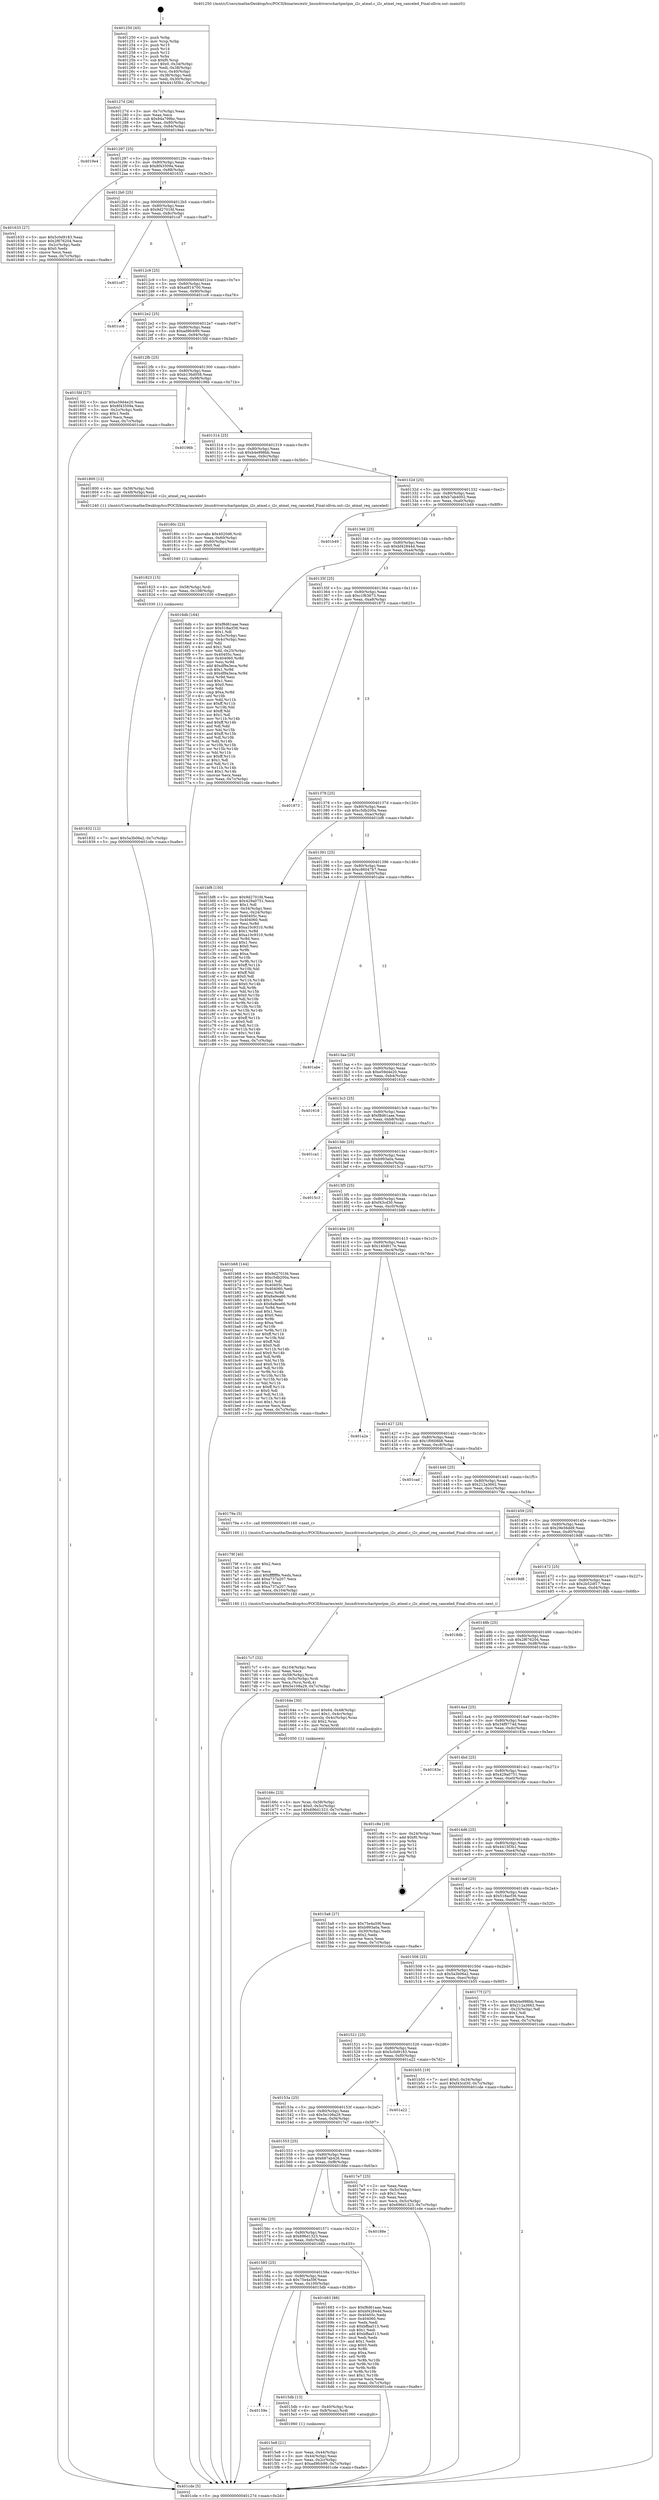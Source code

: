 digraph "0x401250" {
  label = "0x401250 (/mnt/c/Users/mathe/Desktop/tcc/POCII/binaries/extr_linuxdriverschartpmtpm_i2c_atmel.c_i2c_atmel_req_canceled_Final-ollvm.out::main(0))"
  labelloc = "t"
  node[shape=record]

  Entry [label="",width=0.3,height=0.3,shape=circle,fillcolor=black,style=filled]
  "0x40127d" [label="{
     0x40127d [26]\l
     | [instrs]\l
     &nbsp;&nbsp;0x40127d \<+3\>: mov -0x7c(%rbp),%eax\l
     &nbsp;&nbsp;0x401280 \<+2\>: mov %eax,%ecx\l
     &nbsp;&nbsp;0x401282 \<+6\>: sub $0x84a799bc,%ecx\l
     &nbsp;&nbsp;0x401288 \<+3\>: mov %eax,-0x80(%rbp)\l
     &nbsp;&nbsp;0x40128b \<+6\>: mov %ecx,-0x84(%rbp)\l
     &nbsp;&nbsp;0x401291 \<+6\>: je 00000000004019e4 \<main+0x794\>\l
  }"]
  "0x4019e4" [label="{
     0x4019e4\l
  }", style=dashed]
  "0x401297" [label="{
     0x401297 [25]\l
     | [instrs]\l
     &nbsp;&nbsp;0x401297 \<+5\>: jmp 000000000040129c \<main+0x4c\>\l
     &nbsp;&nbsp;0x40129c \<+3\>: mov -0x80(%rbp),%eax\l
     &nbsp;&nbsp;0x40129f \<+5\>: sub $0x8f43509a,%eax\l
     &nbsp;&nbsp;0x4012a4 \<+6\>: mov %eax,-0x88(%rbp)\l
     &nbsp;&nbsp;0x4012aa \<+6\>: je 0000000000401633 \<main+0x3e3\>\l
  }"]
  Exit [label="",width=0.3,height=0.3,shape=circle,fillcolor=black,style=filled,peripheries=2]
  "0x401633" [label="{
     0x401633 [27]\l
     | [instrs]\l
     &nbsp;&nbsp;0x401633 \<+5\>: mov $0x5c0d9183,%eax\l
     &nbsp;&nbsp;0x401638 \<+5\>: mov $0x2f676204,%ecx\l
     &nbsp;&nbsp;0x40163d \<+3\>: mov -0x2c(%rbp),%edx\l
     &nbsp;&nbsp;0x401640 \<+3\>: cmp $0x0,%edx\l
     &nbsp;&nbsp;0x401643 \<+3\>: cmove %ecx,%eax\l
     &nbsp;&nbsp;0x401646 \<+3\>: mov %eax,-0x7c(%rbp)\l
     &nbsp;&nbsp;0x401649 \<+5\>: jmp 0000000000401cde \<main+0xa8e\>\l
  }"]
  "0x4012b0" [label="{
     0x4012b0 [25]\l
     | [instrs]\l
     &nbsp;&nbsp;0x4012b0 \<+5\>: jmp 00000000004012b5 \<main+0x65\>\l
     &nbsp;&nbsp;0x4012b5 \<+3\>: mov -0x80(%rbp),%eax\l
     &nbsp;&nbsp;0x4012b8 \<+5\>: sub $0x9d2701fd,%eax\l
     &nbsp;&nbsp;0x4012bd \<+6\>: mov %eax,-0x8c(%rbp)\l
     &nbsp;&nbsp;0x4012c3 \<+6\>: je 0000000000401cd7 \<main+0xa87\>\l
  }"]
  "0x401832" [label="{
     0x401832 [12]\l
     | [instrs]\l
     &nbsp;&nbsp;0x401832 \<+7\>: movl $0x5a3b06a2,-0x7c(%rbp)\l
     &nbsp;&nbsp;0x401839 \<+5\>: jmp 0000000000401cde \<main+0xa8e\>\l
  }"]
  "0x401cd7" [label="{
     0x401cd7\l
  }", style=dashed]
  "0x4012c9" [label="{
     0x4012c9 [25]\l
     | [instrs]\l
     &nbsp;&nbsp;0x4012c9 \<+5\>: jmp 00000000004012ce \<main+0x7e\>\l
     &nbsp;&nbsp;0x4012ce \<+3\>: mov -0x80(%rbp),%eax\l
     &nbsp;&nbsp;0x4012d1 \<+5\>: sub $0xa0f14700,%eax\l
     &nbsp;&nbsp;0x4012d6 \<+6\>: mov %eax,-0x90(%rbp)\l
     &nbsp;&nbsp;0x4012dc \<+6\>: je 0000000000401cc6 \<main+0xa76\>\l
  }"]
  "0x401823" [label="{
     0x401823 [15]\l
     | [instrs]\l
     &nbsp;&nbsp;0x401823 \<+4\>: mov -0x58(%rbp),%rdi\l
     &nbsp;&nbsp;0x401827 \<+6\>: mov %eax,-0x108(%rbp)\l
     &nbsp;&nbsp;0x40182d \<+5\>: call 0000000000401030 \<free@plt\>\l
     | [calls]\l
     &nbsp;&nbsp;0x401030 \{1\} (unknown)\l
  }"]
  "0x401cc6" [label="{
     0x401cc6\l
  }", style=dashed]
  "0x4012e2" [label="{
     0x4012e2 [25]\l
     | [instrs]\l
     &nbsp;&nbsp;0x4012e2 \<+5\>: jmp 00000000004012e7 \<main+0x97\>\l
     &nbsp;&nbsp;0x4012e7 \<+3\>: mov -0x80(%rbp),%eax\l
     &nbsp;&nbsp;0x4012ea \<+5\>: sub $0xad9fcb99,%eax\l
     &nbsp;&nbsp;0x4012ef \<+6\>: mov %eax,-0x94(%rbp)\l
     &nbsp;&nbsp;0x4012f5 \<+6\>: je 00000000004015fd \<main+0x3ad\>\l
  }"]
  "0x40180c" [label="{
     0x40180c [23]\l
     | [instrs]\l
     &nbsp;&nbsp;0x40180c \<+10\>: movabs $0x4020d6,%rdi\l
     &nbsp;&nbsp;0x401816 \<+3\>: mov %eax,-0x60(%rbp)\l
     &nbsp;&nbsp;0x401819 \<+3\>: mov -0x60(%rbp),%esi\l
     &nbsp;&nbsp;0x40181c \<+2\>: mov $0x0,%al\l
     &nbsp;&nbsp;0x40181e \<+5\>: call 0000000000401040 \<printf@plt\>\l
     | [calls]\l
     &nbsp;&nbsp;0x401040 \{1\} (unknown)\l
  }"]
  "0x4015fd" [label="{
     0x4015fd [27]\l
     | [instrs]\l
     &nbsp;&nbsp;0x4015fd \<+5\>: mov $0xe59d4e20,%eax\l
     &nbsp;&nbsp;0x401602 \<+5\>: mov $0x8f43509a,%ecx\l
     &nbsp;&nbsp;0x401607 \<+3\>: mov -0x2c(%rbp),%edx\l
     &nbsp;&nbsp;0x40160a \<+3\>: cmp $0x1,%edx\l
     &nbsp;&nbsp;0x40160d \<+3\>: cmovl %ecx,%eax\l
     &nbsp;&nbsp;0x401610 \<+3\>: mov %eax,-0x7c(%rbp)\l
     &nbsp;&nbsp;0x401613 \<+5\>: jmp 0000000000401cde \<main+0xa8e\>\l
  }"]
  "0x4012fb" [label="{
     0x4012fb [25]\l
     | [instrs]\l
     &nbsp;&nbsp;0x4012fb \<+5\>: jmp 0000000000401300 \<main+0xb0\>\l
     &nbsp;&nbsp;0x401300 \<+3\>: mov -0x80(%rbp),%eax\l
     &nbsp;&nbsp;0x401303 \<+5\>: sub $0xb136d058,%eax\l
     &nbsp;&nbsp;0x401308 \<+6\>: mov %eax,-0x98(%rbp)\l
     &nbsp;&nbsp;0x40130e \<+6\>: je 000000000040196b \<main+0x71b\>\l
  }"]
  "0x4017c7" [label="{
     0x4017c7 [32]\l
     | [instrs]\l
     &nbsp;&nbsp;0x4017c7 \<+6\>: mov -0x104(%rbp),%ecx\l
     &nbsp;&nbsp;0x4017cd \<+3\>: imul %eax,%ecx\l
     &nbsp;&nbsp;0x4017d0 \<+4\>: mov -0x58(%rbp),%rsi\l
     &nbsp;&nbsp;0x4017d4 \<+4\>: movslq -0x5c(%rbp),%rdi\l
     &nbsp;&nbsp;0x4017d8 \<+3\>: mov %ecx,(%rsi,%rdi,4)\l
     &nbsp;&nbsp;0x4017db \<+7\>: movl $0x5e108a29,-0x7c(%rbp)\l
     &nbsp;&nbsp;0x4017e2 \<+5\>: jmp 0000000000401cde \<main+0xa8e\>\l
  }"]
  "0x40196b" [label="{
     0x40196b\l
  }", style=dashed]
  "0x401314" [label="{
     0x401314 [25]\l
     | [instrs]\l
     &nbsp;&nbsp;0x401314 \<+5\>: jmp 0000000000401319 \<main+0xc9\>\l
     &nbsp;&nbsp;0x401319 \<+3\>: mov -0x80(%rbp),%eax\l
     &nbsp;&nbsp;0x40131c \<+5\>: sub $0xb4e998bb,%eax\l
     &nbsp;&nbsp;0x401321 \<+6\>: mov %eax,-0x9c(%rbp)\l
     &nbsp;&nbsp;0x401327 \<+6\>: je 0000000000401800 \<main+0x5b0\>\l
  }"]
  "0x40179f" [label="{
     0x40179f [40]\l
     | [instrs]\l
     &nbsp;&nbsp;0x40179f \<+5\>: mov $0x2,%ecx\l
     &nbsp;&nbsp;0x4017a4 \<+1\>: cltd\l
     &nbsp;&nbsp;0x4017a5 \<+2\>: idiv %ecx\l
     &nbsp;&nbsp;0x4017a7 \<+6\>: imul $0xfffffffe,%edx,%ecx\l
     &nbsp;&nbsp;0x4017ad \<+6\>: add $0xa737a207,%ecx\l
     &nbsp;&nbsp;0x4017b3 \<+3\>: add $0x1,%ecx\l
     &nbsp;&nbsp;0x4017b6 \<+6\>: sub $0xa737a207,%ecx\l
     &nbsp;&nbsp;0x4017bc \<+6\>: mov %ecx,-0x104(%rbp)\l
     &nbsp;&nbsp;0x4017c2 \<+5\>: call 0000000000401160 \<next_i\>\l
     | [calls]\l
     &nbsp;&nbsp;0x401160 \{1\} (/mnt/c/Users/mathe/Desktop/tcc/POCII/binaries/extr_linuxdriverschartpmtpm_i2c_atmel.c_i2c_atmel_req_canceled_Final-ollvm.out::next_i)\l
  }"]
  "0x401800" [label="{
     0x401800 [12]\l
     | [instrs]\l
     &nbsp;&nbsp;0x401800 \<+4\>: mov -0x58(%rbp),%rdi\l
     &nbsp;&nbsp;0x401804 \<+3\>: mov -0x48(%rbp),%esi\l
     &nbsp;&nbsp;0x401807 \<+5\>: call 0000000000401240 \<i2c_atmel_req_canceled\>\l
     | [calls]\l
     &nbsp;&nbsp;0x401240 \{1\} (/mnt/c/Users/mathe/Desktop/tcc/POCII/binaries/extr_linuxdriverschartpmtpm_i2c_atmel.c_i2c_atmel_req_canceled_Final-ollvm.out::i2c_atmel_req_canceled)\l
  }"]
  "0x40132d" [label="{
     0x40132d [25]\l
     | [instrs]\l
     &nbsp;&nbsp;0x40132d \<+5\>: jmp 0000000000401332 \<main+0xe2\>\l
     &nbsp;&nbsp;0x401332 \<+3\>: mov -0x80(%rbp),%eax\l
     &nbsp;&nbsp;0x401335 \<+5\>: sub $0xb7ab4002,%eax\l
     &nbsp;&nbsp;0x40133a \<+6\>: mov %eax,-0xa0(%rbp)\l
     &nbsp;&nbsp;0x401340 \<+6\>: je 0000000000401b49 \<main+0x8f9\>\l
  }"]
  "0x40166c" [label="{
     0x40166c [23]\l
     | [instrs]\l
     &nbsp;&nbsp;0x40166c \<+4\>: mov %rax,-0x58(%rbp)\l
     &nbsp;&nbsp;0x401670 \<+7\>: movl $0x0,-0x5c(%rbp)\l
     &nbsp;&nbsp;0x401677 \<+7\>: movl $0x696d1323,-0x7c(%rbp)\l
     &nbsp;&nbsp;0x40167e \<+5\>: jmp 0000000000401cde \<main+0xa8e\>\l
  }"]
  "0x401b49" [label="{
     0x401b49\l
  }", style=dashed]
  "0x401346" [label="{
     0x401346 [25]\l
     | [instrs]\l
     &nbsp;&nbsp;0x401346 \<+5\>: jmp 000000000040134b \<main+0xfb\>\l
     &nbsp;&nbsp;0x40134b \<+3\>: mov -0x80(%rbp),%eax\l
     &nbsp;&nbsp;0x40134e \<+5\>: sub $0xbf42844d,%eax\l
     &nbsp;&nbsp;0x401353 \<+6\>: mov %eax,-0xa4(%rbp)\l
     &nbsp;&nbsp;0x401359 \<+6\>: je 00000000004016db \<main+0x48b\>\l
  }"]
  "0x4015e8" [label="{
     0x4015e8 [21]\l
     | [instrs]\l
     &nbsp;&nbsp;0x4015e8 \<+3\>: mov %eax,-0x44(%rbp)\l
     &nbsp;&nbsp;0x4015eb \<+3\>: mov -0x44(%rbp),%eax\l
     &nbsp;&nbsp;0x4015ee \<+3\>: mov %eax,-0x2c(%rbp)\l
     &nbsp;&nbsp;0x4015f1 \<+7\>: movl $0xad9fcb99,-0x7c(%rbp)\l
     &nbsp;&nbsp;0x4015f8 \<+5\>: jmp 0000000000401cde \<main+0xa8e\>\l
  }"]
  "0x4016db" [label="{
     0x4016db [164]\l
     | [instrs]\l
     &nbsp;&nbsp;0x4016db \<+5\>: mov $0xf8d61aae,%eax\l
     &nbsp;&nbsp;0x4016e0 \<+5\>: mov $0x518acf36,%ecx\l
     &nbsp;&nbsp;0x4016e5 \<+2\>: mov $0x1,%dl\l
     &nbsp;&nbsp;0x4016e7 \<+3\>: mov -0x5c(%rbp),%esi\l
     &nbsp;&nbsp;0x4016ea \<+3\>: cmp -0x4c(%rbp),%esi\l
     &nbsp;&nbsp;0x4016ed \<+4\>: setl %dil\l
     &nbsp;&nbsp;0x4016f1 \<+4\>: and $0x1,%dil\l
     &nbsp;&nbsp;0x4016f5 \<+4\>: mov %dil,-0x25(%rbp)\l
     &nbsp;&nbsp;0x4016f9 \<+7\>: mov 0x40405c,%esi\l
     &nbsp;&nbsp;0x401700 \<+8\>: mov 0x404060,%r8d\l
     &nbsp;&nbsp;0x401708 \<+3\>: mov %esi,%r9d\l
     &nbsp;&nbsp;0x40170b \<+7\>: add $0xdf9a3eca,%r9d\l
     &nbsp;&nbsp;0x401712 \<+4\>: sub $0x1,%r9d\l
     &nbsp;&nbsp;0x401716 \<+7\>: sub $0xdf9a3eca,%r9d\l
     &nbsp;&nbsp;0x40171d \<+4\>: imul %r9d,%esi\l
     &nbsp;&nbsp;0x401721 \<+3\>: and $0x1,%esi\l
     &nbsp;&nbsp;0x401724 \<+3\>: cmp $0x0,%esi\l
     &nbsp;&nbsp;0x401727 \<+4\>: sete %dil\l
     &nbsp;&nbsp;0x40172b \<+4\>: cmp $0xa,%r8d\l
     &nbsp;&nbsp;0x40172f \<+4\>: setl %r10b\l
     &nbsp;&nbsp;0x401733 \<+3\>: mov %dil,%r11b\l
     &nbsp;&nbsp;0x401736 \<+4\>: xor $0xff,%r11b\l
     &nbsp;&nbsp;0x40173a \<+3\>: mov %r10b,%bl\l
     &nbsp;&nbsp;0x40173d \<+3\>: xor $0xff,%bl\l
     &nbsp;&nbsp;0x401740 \<+3\>: xor $0x1,%dl\l
     &nbsp;&nbsp;0x401743 \<+3\>: mov %r11b,%r14b\l
     &nbsp;&nbsp;0x401746 \<+4\>: and $0xff,%r14b\l
     &nbsp;&nbsp;0x40174a \<+3\>: and %dl,%dil\l
     &nbsp;&nbsp;0x40174d \<+3\>: mov %bl,%r15b\l
     &nbsp;&nbsp;0x401750 \<+4\>: and $0xff,%r15b\l
     &nbsp;&nbsp;0x401754 \<+3\>: and %dl,%r10b\l
     &nbsp;&nbsp;0x401757 \<+3\>: or %dil,%r14b\l
     &nbsp;&nbsp;0x40175a \<+3\>: or %r10b,%r15b\l
     &nbsp;&nbsp;0x40175d \<+3\>: xor %r15b,%r14b\l
     &nbsp;&nbsp;0x401760 \<+3\>: or %bl,%r11b\l
     &nbsp;&nbsp;0x401763 \<+4\>: xor $0xff,%r11b\l
     &nbsp;&nbsp;0x401767 \<+3\>: or $0x1,%dl\l
     &nbsp;&nbsp;0x40176a \<+3\>: and %dl,%r11b\l
     &nbsp;&nbsp;0x40176d \<+3\>: or %r11b,%r14b\l
     &nbsp;&nbsp;0x401770 \<+4\>: test $0x1,%r14b\l
     &nbsp;&nbsp;0x401774 \<+3\>: cmovne %ecx,%eax\l
     &nbsp;&nbsp;0x401777 \<+3\>: mov %eax,-0x7c(%rbp)\l
     &nbsp;&nbsp;0x40177a \<+5\>: jmp 0000000000401cde \<main+0xa8e\>\l
  }"]
  "0x40135f" [label="{
     0x40135f [25]\l
     | [instrs]\l
     &nbsp;&nbsp;0x40135f \<+5\>: jmp 0000000000401364 \<main+0x114\>\l
     &nbsp;&nbsp;0x401364 \<+3\>: mov -0x80(%rbp),%eax\l
     &nbsp;&nbsp;0x401367 \<+5\>: sub $0xc1f63673,%eax\l
     &nbsp;&nbsp;0x40136c \<+6\>: mov %eax,-0xa8(%rbp)\l
     &nbsp;&nbsp;0x401372 \<+6\>: je 0000000000401873 \<main+0x623\>\l
  }"]
  "0x40159e" [label="{
     0x40159e\l
  }", style=dashed]
  "0x401873" [label="{
     0x401873\l
  }", style=dashed]
  "0x401378" [label="{
     0x401378 [25]\l
     | [instrs]\l
     &nbsp;&nbsp;0x401378 \<+5\>: jmp 000000000040137d \<main+0x12d\>\l
     &nbsp;&nbsp;0x40137d \<+3\>: mov -0x80(%rbp),%eax\l
     &nbsp;&nbsp;0x401380 \<+5\>: sub $0xc5db200a,%eax\l
     &nbsp;&nbsp;0x401385 \<+6\>: mov %eax,-0xac(%rbp)\l
     &nbsp;&nbsp;0x40138b \<+6\>: je 0000000000401bf8 \<main+0x9a8\>\l
  }"]
  "0x4015db" [label="{
     0x4015db [13]\l
     | [instrs]\l
     &nbsp;&nbsp;0x4015db \<+4\>: mov -0x40(%rbp),%rax\l
     &nbsp;&nbsp;0x4015df \<+4\>: mov 0x8(%rax),%rdi\l
     &nbsp;&nbsp;0x4015e3 \<+5\>: call 0000000000401060 \<atoi@plt\>\l
     | [calls]\l
     &nbsp;&nbsp;0x401060 \{1\} (unknown)\l
  }"]
  "0x401bf8" [label="{
     0x401bf8 [150]\l
     | [instrs]\l
     &nbsp;&nbsp;0x401bf8 \<+5\>: mov $0x9d2701fd,%eax\l
     &nbsp;&nbsp;0x401bfd \<+5\>: mov $0x429a0751,%ecx\l
     &nbsp;&nbsp;0x401c02 \<+2\>: mov $0x1,%dl\l
     &nbsp;&nbsp;0x401c04 \<+3\>: mov -0x34(%rbp),%esi\l
     &nbsp;&nbsp;0x401c07 \<+3\>: mov %esi,-0x24(%rbp)\l
     &nbsp;&nbsp;0x401c0a \<+7\>: mov 0x40405c,%esi\l
     &nbsp;&nbsp;0x401c11 \<+7\>: mov 0x404060,%edi\l
     &nbsp;&nbsp;0x401c18 \<+3\>: mov %esi,%r8d\l
     &nbsp;&nbsp;0x401c1b \<+7\>: sub $0xa10c9310,%r8d\l
     &nbsp;&nbsp;0x401c22 \<+4\>: sub $0x1,%r8d\l
     &nbsp;&nbsp;0x401c26 \<+7\>: add $0xa10c9310,%r8d\l
     &nbsp;&nbsp;0x401c2d \<+4\>: imul %r8d,%esi\l
     &nbsp;&nbsp;0x401c31 \<+3\>: and $0x1,%esi\l
     &nbsp;&nbsp;0x401c34 \<+3\>: cmp $0x0,%esi\l
     &nbsp;&nbsp;0x401c37 \<+4\>: sete %r9b\l
     &nbsp;&nbsp;0x401c3b \<+3\>: cmp $0xa,%edi\l
     &nbsp;&nbsp;0x401c3e \<+4\>: setl %r10b\l
     &nbsp;&nbsp;0x401c42 \<+3\>: mov %r9b,%r11b\l
     &nbsp;&nbsp;0x401c45 \<+4\>: xor $0xff,%r11b\l
     &nbsp;&nbsp;0x401c49 \<+3\>: mov %r10b,%bl\l
     &nbsp;&nbsp;0x401c4c \<+3\>: xor $0xff,%bl\l
     &nbsp;&nbsp;0x401c4f \<+3\>: xor $0x0,%dl\l
     &nbsp;&nbsp;0x401c52 \<+3\>: mov %r11b,%r14b\l
     &nbsp;&nbsp;0x401c55 \<+4\>: and $0x0,%r14b\l
     &nbsp;&nbsp;0x401c59 \<+3\>: and %dl,%r9b\l
     &nbsp;&nbsp;0x401c5c \<+3\>: mov %bl,%r15b\l
     &nbsp;&nbsp;0x401c5f \<+4\>: and $0x0,%r15b\l
     &nbsp;&nbsp;0x401c63 \<+3\>: and %dl,%r10b\l
     &nbsp;&nbsp;0x401c66 \<+3\>: or %r9b,%r14b\l
     &nbsp;&nbsp;0x401c69 \<+3\>: or %r10b,%r15b\l
     &nbsp;&nbsp;0x401c6c \<+3\>: xor %r15b,%r14b\l
     &nbsp;&nbsp;0x401c6f \<+3\>: or %bl,%r11b\l
     &nbsp;&nbsp;0x401c72 \<+4\>: xor $0xff,%r11b\l
     &nbsp;&nbsp;0x401c76 \<+3\>: or $0x0,%dl\l
     &nbsp;&nbsp;0x401c79 \<+3\>: and %dl,%r11b\l
     &nbsp;&nbsp;0x401c7c \<+3\>: or %r11b,%r14b\l
     &nbsp;&nbsp;0x401c7f \<+4\>: test $0x1,%r14b\l
     &nbsp;&nbsp;0x401c83 \<+3\>: cmovne %ecx,%eax\l
     &nbsp;&nbsp;0x401c86 \<+3\>: mov %eax,-0x7c(%rbp)\l
     &nbsp;&nbsp;0x401c89 \<+5\>: jmp 0000000000401cde \<main+0xa8e\>\l
  }"]
  "0x401391" [label="{
     0x401391 [25]\l
     | [instrs]\l
     &nbsp;&nbsp;0x401391 \<+5\>: jmp 0000000000401396 \<main+0x146\>\l
     &nbsp;&nbsp;0x401396 \<+3\>: mov -0x80(%rbp),%eax\l
     &nbsp;&nbsp;0x401399 \<+5\>: sub $0xc86047b7,%eax\l
     &nbsp;&nbsp;0x40139e \<+6\>: mov %eax,-0xb0(%rbp)\l
     &nbsp;&nbsp;0x4013a4 \<+6\>: je 0000000000401abe \<main+0x86e\>\l
  }"]
  "0x401585" [label="{
     0x401585 [25]\l
     | [instrs]\l
     &nbsp;&nbsp;0x401585 \<+5\>: jmp 000000000040158a \<main+0x33a\>\l
     &nbsp;&nbsp;0x40158a \<+3\>: mov -0x80(%rbp),%eax\l
     &nbsp;&nbsp;0x40158d \<+5\>: sub $0x75e4a59f,%eax\l
     &nbsp;&nbsp;0x401592 \<+6\>: mov %eax,-0x100(%rbp)\l
     &nbsp;&nbsp;0x401598 \<+6\>: je 00000000004015db \<main+0x38b\>\l
  }"]
  "0x401abe" [label="{
     0x401abe\l
  }", style=dashed]
  "0x4013aa" [label="{
     0x4013aa [25]\l
     | [instrs]\l
     &nbsp;&nbsp;0x4013aa \<+5\>: jmp 00000000004013af \<main+0x15f\>\l
     &nbsp;&nbsp;0x4013af \<+3\>: mov -0x80(%rbp),%eax\l
     &nbsp;&nbsp;0x4013b2 \<+5\>: sub $0xe59d4e20,%eax\l
     &nbsp;&nbsp;0x4013b7 \<+6\>: mov %eax,-0xb4(%rbp)\l
     &nbsp;&nbsp;0x4013bd \<+6\>: je 0000000000401618 \<main+0x3c8\>\l
  }"]
  "0x401683" [label="{
     0x401683 [88]\l
     | [instrs]\l
     &nbsp;&nbsp;0x401683 \<+5\>: mov $0xf8d61aae,%eax\l
     &nbsp;&nbsp;0x401688 \<+5\>: mov $0xbf42844d,%ecx\l
     &nbsp;&nbsp;0x40168d \<+7\>: mov 0x40405c,%edx\l
     &nbsp;&nbsp;0x401694 \<+7\>: mov 0x404060,%esi\l
     &nbsp;&nbsp;0x40169b \<+2\>: mov %edx,%edi\l
     &nbsp;&nbsp;0x40169d \<+6\>: sub $0xbffaa513,%edi\l
     &nbsp;&nbsp;0x4016a3 \<+3\>: sub $0x1,%edi\l
     &nbsp;&nbsp;0x4016a6 \<+6\>: add $0xbffaa513,%edi\l
     &nbsp;&nbsp;0x4016ac \<+3\>: imul %edi,%edx\l
     &nbsp;&nbsp;0x4016af \<+3\>: and $0x1,%edx\l
     &nbsp;&nbsp;0x4016b2 \<+3\>: cmp $0x0,%edx\l
     &nbsp;&nbsp;0x4016b5 \<+4\>: sete %r8b\l
     &nbsp;&nbsp;0x4016b9 \<+3\>: cmp $0xa,%esi\l
     &nbsp;&nbsp;0x4016bc \<+4\>: setl %r9b\l
     &nbsp;&nbsp;0x4016c0 \<+3\>: mov %r8b,%r10b\l
     &nbsp;&nbsp;0x4016c3 \<+3\>: and %r9b,%r10b\l
     &nbsp;&nbsp;0x4016c6 \<+3\>: xor %r9b,%r8b\l
     &nbsp;&nbsp;0x4016c9 \<+3\>: or %r8b,%r10b\l
     &nbsp;&nbsp;0x4016cc \<+4\>: test $0x1,%r10b\l
     &nbsp;&nbsp;0x4016d0 \<+3\>: cmovne %ecx,%eax\l
     &nbsp;&nbsp;0x4016d3 \<+3\>: mov %eax,-0x7c(%rbp)\l
     &nbsp;&nbsp;0x4016d6 \<+5\>: jmp 0000000000401cde \<main+0xa8e\>\l
  }"]
  "0x401618" [label="{
     0x401618\l
  }", style=dashed]
  "0x4013c3" [label="{
     0x4013c3 [25]\l
     | [instrs]\l
     &nbsp;&nbsp;0x4013c3 \<+5\>: jmp 00000000004013c8 \<main+0x178\>\l
     &nbsp;&nbsp;0x4013c8 \<+3\>: mov -0x80(%rbp),%eax\l
     &nbsp;&nbsp;0x4013cb \<+5\>: sub $0xf8d61aae,%eax\l
     &nbsp;&nbsp;0x4013d0 \<+6\>: mov %eax,-0xb8(%rbp)\l
     &nbsp;&nbsp;0x4013d6 \<+6\>: je 0000000000401ca1 \<main+0xa51\>\l
  }"]
  "0x40156c" [label="{
     0x40156c [25]\l
     | [instrs]\l
     &nbsp;&nbsp;0x40156c \<+5\>: jmp 0000000000401571 \<main+0x321\>\l
     &nbsp;&nbsp;0x401571 \<+3\>: mov -0x80(%rbp),%eax\l
     &nbsp;&nbsp;0x401574 \<+5\>: sub $0x696d1323,%eax\l
     &nbsp;&nbsp;0x401579 \<+6\>: mov %eax,-0xfc(%rbp)\l
     &nbsp;&nbsp;0x40157f \<+6\>: je 0000000000401683 \<main+0x433\>\l
  }"]
  "0x401ca1" [label="{
     0x401ca1\l
  }", style=dashed]
  "0x4013dc" [label="{
     0x4013dc [25]\l
     | [instrs]\l
     &nbsp;&nbsp;0x4013dc \<+5\>: jmp 00000000004013e1 \<main+0x191\>\l
     &nbsp;&nbsp;0x4013e1 \<+3\>: mov -0x80(%rbp),%eax\l
     &nbsp;&nbsp;0x4013e4 \<+5\>: sub $0xb993a0a,%eax\l
     &nbsp;&nbsp;0x4013e9 \<+6\>: mov %eax,-0xbc(%rbp)\l
     &nbsp;&nbsp;0x4013ef \<+6\>: je 00000000004015c3 \<main+0x373\>\l
  }"]
  "0x40188e" [label="{
     0x40188e\l
  }", style=dashed]
  "0x4015c3" [label="{
     0x4015c3\l
  }", style=dashed]
  "0x4013f5" [label="{
     0x4013f5 [25]\l
     | [instrs]\l
     &nbsp;&nbsp;0x4013f5 \<+5\>: jmp 00000000004013fa \<main+0x1aa\>\l
     &nbsp;&nbsp;0x4013fa \<+3\>: mov -0x80(%rbp),%eax\l
     &nbsp;&nbsp;0x4013fd \<+5\>: sub $0xf43cd30,%eax\l
     &nbsp;&nbsp;0x401402 \<+6\>: mov %eax,-0xc0(%rbp)\l
     &nbsp;&nbsp;0x401408 \<+6\>: je 0000000000401b68 \<main+0x918\>\l
  }"]
  "0x401553" [label="{
     0x401553 [25]\l
     | [instrs]\l
     &nbsp;&nbsp;0x401553 \<+5\>: jmp 0000000000401558 \<main+0x308\>\l
     &nbsp;&nbsp;0x401558 \<+3\>: mov -0x80(%rbp),%eax\l
     &nbsp;&nbsp;0x40155b \<+5\>: sub $0x687ab426,%eax\l
     &nbsp;&nbsp;0x401560 \<+6\>: mov %eax,-0xf8(%rbp)\l
     &nbsp;&nbsp;0x401566 \<+6\>: je 000000000040188e \<main+0x63e\>\l
  }"]
  "0x401b68" [label="{
     0x401b68 [144]\l
     | [instrs]\l
     &nbsp;&nbsp;0x401b68 \<+5\>: mov $0x9d2701fd,%eax\l
     &nbsp;&nbsp;0x401b6d \<+5\>: mov $0xc5db200a,%ecx\l
     &nbsp;&nbsp;0x401b72 \<+2\>: mov $0x1,%dl\l
     &nbsp;&nbsp;0x401b74 \<+7\>: mov 0x40405c,%esi\l
     &nbsp;&nbsp;0x401b7b \<+7\>: mov 0x404060,%edi\l
     &nbsp;&nbsp;0x401b82 \<+3\>: mov %esi,%r8d\l
     &nbsp;&nbsp;0x401b85 \<+7\>: add $0x8a9ea66,%r8d\l
     &nbsp;&nbsp;0x401b8c \<+4\>: sub $0x1,%r8d\l
     &nbsp;&nbsp;0x401b90 \<+7\>: sub $0x8a9ea66,%r8d\l
     &nbsp;&nbsp;0x401b97 \<+4\>: imul %r8d,%esi\l
     &nbsp;&nbsp;0x401b9b \<+3\>: and $0x1,%esi\l
     &nbsp;&nbsp;0x401b9e \<+3\>: cmp $0x0,%esi\l
     &nbsp;&nbsp;0x401ba1 \<+4\>: sete %r9b\l
     &nbsp;&nbsp;0x401ba5 \<+3\>: cmp $0xa,%edi\l
     &nbsp;&nbsp;0x401ba8 \<+4\>: setl %r10b\l
     &nbsp;&nbsp;0x401bac \<+3\>: mov %r9b,%r11b\l
     &nbsp;&nbsp;0x401baf \<+4\>: xor $0xff,%r11b\l
     &nbsp;&nbsp;0x401bb3 \<+3\>: mov %r10b,%bl\l
     &nbsp;&nbsp;0x401bb6 \<+3\>: xor $0xff,%bl\l
     &nbsp;&nbsp;0x401bb9 \<+3\>: xor $0x0,%dl\l
     &nbsp;&nbsp;0x401bbc \<+3\>: mov %r11b,%r14b\l
     &nbsp;&nbsp;0x401bbf \<+4\>: and $0x0,%r14b\l
     &nbsp;&nbsp;0x401bc3 \<+3\>: and %dl,%r9b\l
     &nbsp;&nbsp;0x401bc6 \<+3\>: mov %bl,%r15b\l
     &nbsp;&nbsp;0x401bc9 \<+4\>: and $0x0,%r15b\l
     &nbsp;&nbsp;0x401bcd \<+3\>: and %dl,%r10b\l
     &nbsp;&nbsp;0x401bd0 \<+3\>: or %r9b,%r14b\l
     &nbsp;&nbsp;0x401bd3 \<+3\>: or %r10b,%r15b\l
     &nbsp;&nbsp;0x401bd6 \<+3\>: xor %r15b,%r14b\l
     &nbsp;&nbsp;0x401bd9 \<+3\>: or %bl,%r11b\l
     &nbsp;&nbsp;0x401bdc \<+4\>: xor $0xff,%r11b\l
     &nbsp;&nbsp;0x401be0 \<+3\>: or $0x0,%dl\l
     &nbsp;&nbsp;0x401be3 \<+3\>: and %dl,%r11b\l
     &nbsp;&nbsp;0x401be6 \<+3\>: or %r11b,%r14b\l
     &nbsp;&nbsp;0x401be9 \<+4\>: test $0x1,%r14b\l
     &nbsp;&nbsp;0x401bed \<+3\>: cmovne %ecx,%eax\l
     &nbsp;&nbsp;0x401bf0 \<+3\>: mov %eax,-0x7c(%rbp)\l
     &nbsp;&nbsp;0x401bf3 \<+5\>: jmp 0000000000401cde \<main+0xa8e\>\l
  }"]
  "0x40140e" [label="{
     0x40140e [25]\l
     | [instrs]\l
     &nbsp;&nbsp;0x40140e \<+5\>: jmp 0000000000401413 \<main+0x1c3\>\l
     &nbsp;&nbsp;0x401413 \<+3\>: mov -0x80(%rbp),%eax\l
     &nbsp;&nbsp;0x401416 \<+5\>: sub $0x140d017e,%eax\l
     &nbsp;&nbsp;0x40141b \<+6\>: mov %eax,-0xc4(%rbp)\l
     &nbsp;&nbsp;0x401421 \<+6\>: je 0000000000401a2e \<main+0x7de\>\l
  }"]
  "0x4017e7" [label="{
     0x4017e7 [25]\l
     | [instrs]\l
     &nbsp;&nbsp;0x4017e7 \<+2\>: xor %eax,%eax\l
     &nbsp;&nbsp;0x4017e9 \<+3\>: mov -0x5c(%rbp),%ecx\l
     &nbsp;&nbsp;0x4017ec \<+3\>: sub $0x1,%eax\l
     &nbsp;&nbsp;0x4017ef \<+2\>: sub %eax,%ecx\l
     &nbsp;&nbsp;0x4017f1 \<+3\>: mov %ecx,-0x5c(%rbp)\l
     &nbsp;&nbsp;0x4017f4 \<+7\>: movl $0x696d1323,-0x7c(%rbp)\l
     &nbsp;&nbsp;0x4017fb \<+5\>: jmp 0000000000401cde \<main+0xa8e\>\l
  }"]
  "0x401a2e" [label="{
     0x401a2e\l
  }", style=dashed]
  "0x401427" [label="{
     0x401427 [25]\l
     | [instrs]\l
     &nbsp;&nbsp;0x401427 \<+5\>: jmp 000000000040142c \<main+0x1dc\>\l
     &nbsp;&nbsp;0x40142c \<+3\>: mov -0x80(%rbp),%eax\l
     &nbsp;&nbsp;0x40142f \<+5\>: sub $0x1f0608b8,%eax\l
     &nbsp;&nbsp;0x401434 \<+6\>: mov %eax,-0xc8(%rbp)\l
     &nbsp;&nbsp;0x40143a \<+6\>: je 0000000000401cad \<main+0xa5d\>\l
  }"]
  "0x40153a" [label="{
     0x40153a [25]\l
     | [instrs]\l
     &nbsp;&nbsp;0x40153a \<+5\>: jmp 000000000040153f \<main+0x2ef\>\l
     &nbsp;&nbsp;0x40153f \<+3\>: mov -0x80(%rbp),%eax\l
     &nbsp;&nbsp;0x401542 \<+5\>: sub $0x5e108a29,%eax\l
     &nbsp;&nbsp;0x401547 \<+6\>: mov %eax,-0xf4(%rbp)\l
     &nbsp;&nbsp;0x40154d \<+6\>: je 00000000004017e7 \<main+0x597\>\l
  }"]
  "0x401cad" [label="{
     0x401cad\l
  }", style=dashed]
  "0x401440" [label="{
     0x401440 [25]\l
     | [instrs]\l
     &nbsp;&nbsp;0x401440 \<+5\>: jmp 0000000000401445 \<main+0x1f5\>\l
     &nbsp;&nbsp;0x401445 \<+3\>: mov -0x80(%rbp),%eax\l
     &nbsp;&nbsp;0x401448 \<+5\>: sub $0x212a3662,%eax\l
     &nbsp;&nbsp;0x40144d \<+6\>: mov %eax,-0xcc(%rbp)\l
     &nbsp;&nbsp;0x401453 \<+6\>: je 000000000040179a \<main+0x54a\>\l
  }"]
  "0x401a22" [label="{
     0x401a22\l
  }", style=dashed]
  "0x40179a" [label="{
     0x40179a [5]\l
     | [instrs]\l
     &nbsp;&nbsp;0x40179a \<+5\>: call 0000000000401160 \<next_i\>\l
     | [calls]\l
     &nbsp;&nbsp;0x401160 \{1\} (/mnt/c/Users/mathe/Desktop/tcc/POCII/binaries/extr_linuxdriverschartpmtpm_i2c_atmel.c_i2c_atmel_req_canceled_Final-ollvm.out::next_i)\l
  }"]
  "0x401459" [label="{
     0x401459 [25]\l
     | [instrs]\l
     &nbsp;&nbsp;0x401459 \<+5\>: jmp 000000000040145e \<main+0x20e\>\l
     &nbsp;&nbsp;0x40145e \<+3\>: mov -0x80(%rbp),%eax\l
     &nbsp;&nbsp;0x401461 \<+5\>: sub $0x29e56dd9,%eax\l
     &nbsp;&nbsp;0x401466 \<+6\>: mov %eax,-0xd0(%rbp)\l
     &nbsp;&nbsp;0x40146c \<+6\>: je 00000000004019d8 \<main+0x788\>\l
  }"]
  "0x401521" [label="{
     0x401521 [25]\l
     | [instrs]\l
     &nbsp;&nbsp;0x401521 \<+5\>: jmp 0000000000401526 \<main+0x2d6\>\l
     &nbsp;&nbsp;0x401526 \<+3\>: mov -0x80(%rbp),%eax\l
     &nbsp;&nbsp;0x401529 \<+5\>: sub $0x5c0d9183,%eax\l
     &nbsp;&nbsp;0x40152e \<+6\>: mov %eax,-0xf0(%rbp)\l
     &nbsp;&nbsp;0x401534 \<+6\>: je 0000000000401a22 \<main+0x7d2\>\l
  }"]
  "0x4019d8" [label="{
     0x4019d8\l
  }", style=dashed]
  "0x401472" [label="{
     0x401472 [25]\l
     | [instrs]\l
     &nbsp;&nbsp;0x401472 \<+5\>: jmp 0000000000401477 \<main+0x227\>\l
     &nbsp;&nbsp;0x401477 \<+3\>: mov -0x80(%rbp),%eax\l
     &nbsp;&nbsp;0x40147a \<+5\>: sub $0x2b52df17,%eax\l
     &nbsp;&nbsp;0x40147f \<+6\>: mov %eax,-0xd4(%rbp)\l
     &nbsp;&nbsp;0x401485 \<+6\>: je 00000000004018db \<main+0x68b\>\l
  }"]
  "0x401b55" [label="{
     0x401b55 [19]\l
     | [instrs]\l
     &nbsp;&nbsp;0x401b55 \<+7\>: movl $0x0,-0x34(%rbp)\l
     &nbsp;&nbsp;0x401b5c \<+7\>: movl $0xf43cd30,-0x7c(%rbp)\l
     &nbsp;&nbsp;0x401b63 \<+5\>: jmp 0000000000401cde \<main+0xa8e\>\l
  }"]
  "0x4018db" [label="{
     0x4018db\l
  }", style=dashed]
  "0x40148b" [label="{
     0x40148b [25]\l
     | [instrs]\l
     &nbsp;&nbsp;0x40148b \<+5\>: jmp 0000000000401490 \<main+0x240\>\l
     &nbsp;&nbsp;0x401490 \<+3\>: mov -0x80(%rbp),%eax\l
     &nbsp;&nbsp;0x401493 \<+5\>: sub $0x2f676204,%eax\l
     &nbsp;&nbsp;0x401498 \<+6\>: mov %eax,-0xd8(%rbp)\l
     &nbsp;&nbsp;0x40149e \<+6\>: je 000000000040164e \<main+0x3fe\>\l
  }"]
  "0x401508" [label="{
     0x401508 [25]\l
     | [instrs]\l
     &nbsp;&nbsp;0x401508 \<+5\>: jmp 000000000040150d \<main+0x2bd\>\l
     &nbsp;&nbsp;0x40150d \<+3\>: mov -0x80(%rbp),%eax\l
     &nbsp;&nbsp;0x401510 \<+5\>: sub $0x5a3b06a2,%eax\l
     &nbsp;&nbsp;0x401515 \<+6\>: mov %eax,-0xec(%rbp)\l
     &nbsp;&nbsp;0x40151b \<+6\>: je 0000000000401b55 \<main+0x905\>\l
  }"]
  "0x40164e" [label="{
     0x40164e [30]\l
     | [instrs]\l
     &nbsp;&nbsp;0x40164e \<+7\>: movl $0x64,-0x48(%rbp)\l
     &nbsp;&nbsp;0x401655 \<+7\>: movl $0x1,-0x4c(%rbp)\l
     &nbsp;&nbsp;0x40165c \<+4\>: movslq -0x4c(%rbp),%rax\l
     &nbsp;&nbsp;0x401660 \<+4\>: shl $0x2,%rax\l
     &nbsp;&nbsp;0x401664 \<+3\>: mov %rax,%rdi\l
     &nbsp;&nbsp;0x401667 \<+5\>: call 0000000000401050 \<malloc@plt\>\l
     | [calls]\l
     &nbsp;&nbsp;0x401050 \{1\} (unknown)\l
  }"]
  "0x4014a4" [label="{
     0x4014a4 [25]\l
     | [instrs]\l
     &nbsp;&nbsp;0x4014a4 \<+5\>: jmp 00000000004014a9 \<main+0x259\>\l
     &nbsp;&nbsp;0x4014a9 \<+3\>: mov -0x80(%rbp),%eax\l
     &nbsp;&nbsp;0x4014ac \<+5\>: sub $0x34f9774d,%eax\l
     &nbsp;&nbsp;0x4014b1 \<+6\>: mov %eax,-0xdc(%rbp)\l
     &nbsp;&nbsp;0x4014b7 \<+6\>: je 000000000040183e \<main+0x5ee\>\l
  }"]
  "0x40177f" [label="{
     0x40177f [27]\l
     | [instrs]\l
     &nbsp;&nbsp;0x40177f \<+5\>: mov $0xb4e998bb,%eax\l
     &nbsp;&nbsp;0x401784 \<+5\>: mov $0x212a3662,%ecx\l
     &nbsp;&nbsp;0x401789 \<+3\>: mov -0x25(%rbp),%dl\l
     &nbsp;&nbsp;0x40178c \<+3\>: test $0x1,%dl\l
     &nbsp;&nbsp;0x40178f \<+3\>: cmovne %ecx,%eax\l
     &nbsp;&nbsp;0x401792 \<+3\>: mov %eax,-0x7c(%rbp)\l
     &nbsp;&nbsp;0x401795 \<+5\>: jmp 0000000000401cde \<main+0xa8e\>\l
  }"]
  "0x40183e" [label="{
     0x40183e\l
  }", style=dashed]
  "0x4014bd" [label="{
     0x4014bd [25]\l
     | [instrs]\l
     &nbsp;&nbsp;0x4014bd \<+5\>: jmp 00000000004014c2 \<main+0x272\>\l
     &nbsp;&nbsp;0x4014c2 \<+3\>: mov -0x80(%rbp),%eax\l
     &nbsp;&nbsp;0x4014c5 \<+5\>: sub $0x429a0751,%eax\l
     &nbsp;&nbsp;0x4014ca \<+6\>: mov %eax,-0xe0(%rbp)\l
     &nbsp;&nbsp;0x4014d0 \<+6\>: je 0000000000401c8e \<main+0xa3e\>\l
  }"]
  "0x401250" [label="{
     0x401250 [45]\l
     | [instrs]\l
     &nbsp;&nbsp;0x401250 \<+1\>: push %rbp\l
     &nbsp;&nbsp;0x401251 \<+3\>: mov %rsp,%rbp\l
     &nbsp;&nbsp;0x401254 \<+2\>: push %r15\l
     &nbsp;&nbsp;0x401256 \<+2\>: push %r14\l
     &nbsp;&nbsp;0x401258 \<+2\>: push %r12\l
     &nbsp;&nbsp;0x40125a \<+1\>: push %rbx\l
     &nbsp;&nbsp;0x40125b \<+7\>: sub $0xf0,%rsp\l
     &nbsp;&nbsp;0x401262 \<+7\>: movl $0x0,-0x34(%rbp)\l
     &nbsp;&nbsp;0x401269 \<+3\>: mov %edi,-0x38(%rbp)\l
     &nbsp;&nbsp;0x40126c \<+4\>: mov %rsi,-0x40(%rbp)\l
     &nbsp;&nbsp;0x401270 \<+3\>: mov -0x38(%rbp),%edi\l
     &nbsp;&nbsp;0x401273 \<+3\>: mov %edi,-0x30(%rbp)\l
     &nbsp;&nbsp;0x401276 \<+7\>: movl $0x4415f3b1,-0x7c(%rbp)\l
  }"]
  "0x401c8e" [label="{
     0x401c8e [19]\l
     | [instrs]\l
     &nbsp;&nbsp;0x401c8e \<+3\>: mov -0x24(%rbp),%eax\l
     &nbsp;&nbsp;0x401c91 \<+7\>: add $0xf0,%rsp\l
     &nbsp;&nbsp;0x401c98 \<+1\>: pop %rbx\l
     &nbsp;&nbsp;0x401c99 \<+2\>: pop %r12\l
     &nbsp;&nbsp;0x401c9b \<+2\>: pop %r14\l
     &nbsp;&nbsp;0x401c9d \<+2\>: pop %r15\l
     &nbsp;&nbsp;0x401c9f \<+1\>: pop %rbp\l
     &nbsp;&nbsp;0x401ca0 \<+1\>: ret\l
  }"]
  "0x4014d6" [label="{
     0x4014d6 [25]\l
     | [instrs]\l
     &nbsp;&nbsp;0x4014d6 \<+5\>: jmp 00000000004014db \<main+0x28b\>\l
     &nbsp;&nbsp;0x4014db \<+3\>: mov -0x80(%rbp),%eax\l
     &nbsp;&nbsp;0x4014de \<+5\>: sub $0x4415f3b1,%eax\l
     &nbsp;&nbsp;0x4014e3 \<+6\>: mov %eax,-0xe4(%rbp)\l
     &nbsp;&nbsp;0x4014e9 \<+6\>: je 00000000004015a8 \<main+0x358\>\l
  }"]
  "0x401cde" [label="{
     0x401cde [5]\l
     | [instrs]\l
     &nbsp;&nbsp;0x401cde \<+5\>: jmp 000000000040127d \<main+0x2d\>\l
  }"]
  "0x4015a8" [label="{
     0x4015a8 [27]\l
     | [instrs]\l
     &nbsp;&nbsp;0x4015a8 \<+5\>: mov $0x75e4a59f,%eax\l
     &nbsp;&nbsp;0x4015ad \<+5\>: mov $0xb993a0a,%ecx\l
     &nbsp;&nbsp;0x4015b2 \<+3\>: mov -0x30(%rbp),%edx\l
     &nbsp;&nbsp;0x4015b5 \<+3\>: cmp $0x2,%edx\l
     &nbsp;&nbsp;0x4015b8 \<+3\>: cmovne %ecx,%eax\l
     &nbsp;&nbsp;0x4015bb \<+3\>: mov %eax,-0x7c(%rbp)\l
     &nbsp;&nbsp;0x4015be \<+5\>: jmp 0000000000401cde \<main+0xa8e\>\l
  }"]
  "0x4014ef" [label="{
     0x4014ef [25]\l
     | [instrs]\l
     &nbsp;&nbsp;0x4014ef \<+5\>: jmp 00000000004014f4 \<main+0x2a4\>\l
     &nbsp;&nbsp;0x4014f4 \<+3\>: mov -0x80(%rbp),%eax\l
     &nbsp;&nbsp;0x4014f7 \<+5\>: sub $0x518acf36,%eax\l
     &nbsp;&nbsp;0x4014fc \<+6\>: mov %eax,-0xe8(%rbp)\l
     &nbsp;&nbsp;0x401502 \<+6\>: je 000000000040177f \<main+0x52f\>\l
  }"]
  Entry -> "0x401250" [label=" 1"]
  "0x40127d" -> "0x4019e4" [label=" 0"]
  "0x40127d" -> "0x401297" [label=" 18"]
  "0x401c8e" -> Exit [label=" 1"]
  "0x401297" -> "0x401633" [label=" 1"]
  "0x401297" -> "0x4012b0" [label=" 17"]
  "0x401bf8" -> "0x401cde" [label=" 1"]
  "0x4012b0" -> "0x401cd7" [label=" 0"]
  "0x4012b0" -> "0x4012c9" [label=" 17"]
  "0x401b68" -> "0x401cde" [label=" 1"]
  "0x4012c9" -> "0x401cc6" [label=" 0"]
  "0x4012c9" -> "0x4012e2" [label=" 17"]
  "0x401b55" -> "0x401cde" [label=" 1"]
  "0x4012e2" -> "0x4015fd" [label=" 1"]
  "0x4012e2" -> "0x4012fb" [label=" 16"]
  "0x401832" -> "0x401cde" [label=" 1"]
  "0x4012fb" -> "0x40196b" [label=" 0"]
  "0x4012fb" -> "0x401314" [label=" 16"]
  "0x401823" -> "0x401832" [label=" 1"]
  "0x401314" -> "0x401800" [label=" 1"]
  "0x401314" -> "0x40132d" [label=" 15"]
  "0x40180c" -> "0x401823" [label=" 1"]
  "0x40132d" -> "0x401b49" [label=" 0"]
  "0x40132d" -> "0x401346" [label=" 15"]
  "0x401800" -> "0x40180c" [label=" 1"]
  "0x401346" -> "0x4016db" [label=" 2"]
  "0x401346" -> "0x40135f" [label=" 13"]
  "0x4017e7" -> "0x401cde" [label=" 1"]
  "0x40135f" -> "0x401873" [label=" 0"]
  "0x40135f" -> "0x401378" [label=" 13"]
  "0x4017c7" -> "0x401cde" [label=" 1"]
  "0x401378" -> "0x401bf8" [label=" 1"]
  "0x401378" -> "0x401391" [label=" 12"]
  "0x40179f" -> "0x4017c7" [label=" 1"]
  "0x401391" -> "0x401abe" [label=" 0"]
  "0x401391" -> "0x4013aa" [label=" 12"]
  "0x40177f" -> "0x401cde" [label=" 2"]
  "0x4013aa" -> "0x401618" [label=" 0"]
  "0x4013aa" -> "0x4013c3" [label=" 12"]
  "0x4016db" -> "0x401cde" [label=" 2"]
  "0x4013c3" -> "0x401ca1" [label=" 0"]
  "0x4013c3" -> "0x4013dc" [label=" 12"]
  "0x40166c" -> "0x401cde" [label=" 1"]
  "0x4013dc" -> "0x4015c3" [label=" 0"]
  "0x4013dc" -> "0x4013f5" [label=" 12"]
  "0x40164e" -> "0x40166c" [label=" 1"]
  "0x4013f5" -> "0x401b68" [label=" 1"]
  "0x4013f5" -> "0x40140e" [label=" 11"]
  "0x4015fd" -> "0x401cde" [label=" 1"]
  "0x40140e" -> "0x401a2e" [label=" 0"]
  "0x40140e" -> "0x401427" [label=" 11"]
  "0x4015e8" -> "0x401cde" [label=" 1"]
  "0x401427" -> "0x401cad" [label=" 0"]
  "0x401427" -> "0x401440" [label=" 11"]
  "0x401585" -> "0x40159e" [label=" 0"]
  "0x401440" -> "0x40179a" [label=" 1"]
  "0x401440" -> "0x401459" [label=" 10"]
  "0x401585" -> "0x4015db" [label=" 1"]
  "0x401459" -> "0x4019d8" [label=" 0"]
  "0x401459" -> "0x401472" [label=" 10"]
  "0x40156c" -> "0x401585" [label=" 1"]
  "0x401472" -> "0x4018db" [label=" 0"]
  "0x401472" -> "0x40148b" [label=" 10"]
  "0x40156c" -> "0x401683" [label=" 2"]
  "0x40148b" -> "0x40164e" [label=" 1"]
  "0x40148b" -> "0x4014a4" [label=" 9"]
  "0x401553" -> "0x40156c" [label=" 3"]
  "0x4014a4" -> "0x40183e" [label=" 0"]
  "0x4014a4" -> "0x4014bd" [label=" 9"]
  "0x401553" -> "0x40188e" [label=" 0"]
  "0x4014bd" -> "0x401c8e" [label=" 1"]
  "0x4014bd" -> "0x4014d6" [label=" 8"]
  "0x40153a" -> "0x401553" [label=" 3"]
  "0x4014d6" -> "0x4015a8" [label=" 1"]
  "0x4014d6" -> "0x4014ef" [label=" 7"]
  "0x4015a8" -> "0x401cde" [label=" 1"]
  "0x401250" -> "0x40127d" [label=" 1"]
  "0x401cde" -> "0x40127d" [label=" 17"]
  "0x401633" -> "0x401cde" [label=" 1"]
  "0x4014ef" -> "0x40177f" [label=" 2"]
  "0x4014ef" -> "0x401508" [label=" 5"]
  "0x401683" -> "0x401cde" [label=" 2"]
  "0x401508" -> "0x401b55" [label=" 1"]
  "0x401508" -> "0x401521" [label=" 4"]
  "0x40179a" -> "0x40179f" [label=" 1"]
  "0x401521" -> "0x401a22" [label=" 0"]
  "0x401521" -> "0x40153a" [label=" 4"]
  "0x4015db" -> "0x4015e8" [label=" 1"]
  "0x40153a" -> "0x4017e7" [label=" 1"]
}
